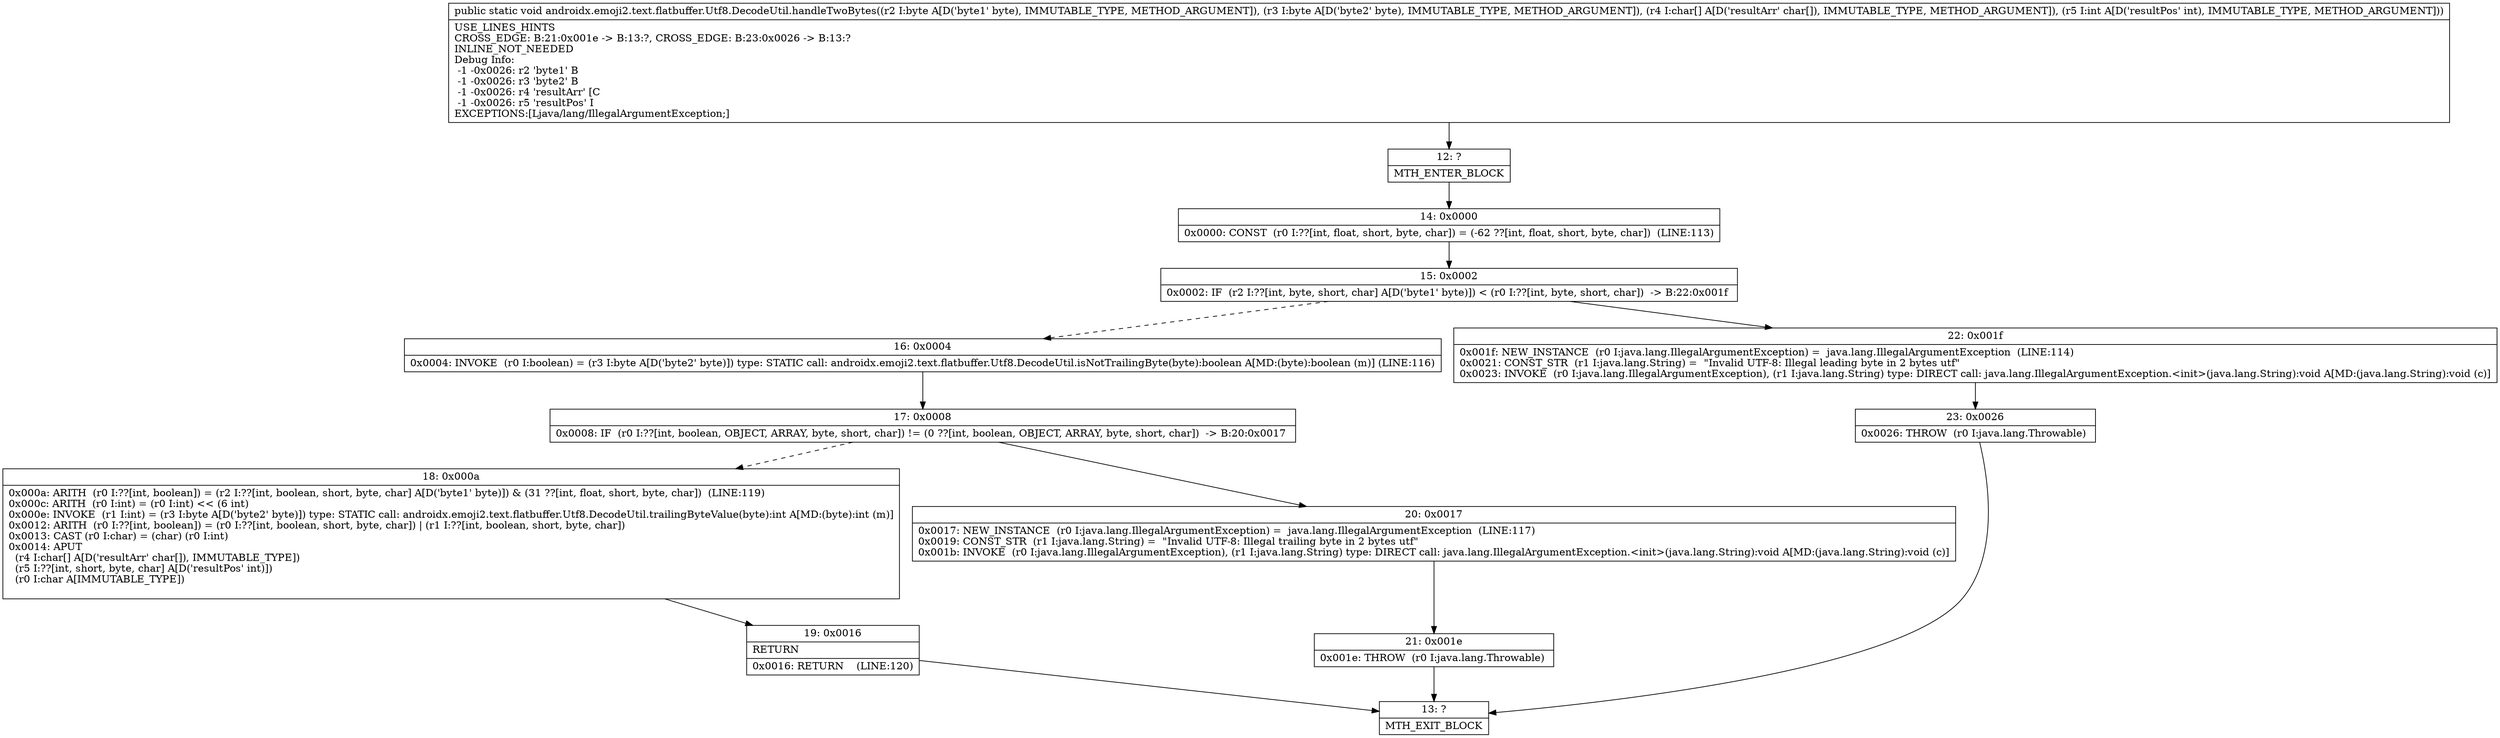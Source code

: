 digraph "CFG forandroidx.emoji2.text.flatbuffer.Utf8.DecodeUtil.handleTwoBytes(BB[CI)V" {
Node_12 [shape=record,label="{12\:\ ?|MTH_ENTER_BLOCK\l}"];
Node_14 [shape=record,label="{14\:\ 0x0000|0x0000: CONST  (r0 I:??[int, float, short, byte, char]) = (\-62 ??[int, float, short, byte, char])  (LINE:113)\l}"];
Node_15 [shape=record,label="{15\:\ 0x0002|0x0002: IF  (r2 I:??[int, byte, short, char] A[D('byte1' byte)]) \< (r0 I:??[int, byte, short, char])  \-\> B:22:0x001f \l}"];
Node_16 [shape=record,label="{16\:\ 0x0004|0x0004: INVOKE  (r0 I:boolean) = (r3 I:byte A[D('byte2' byte)]) type: STATIC call: androidx.emoji2.text.flatbuffer.Utf8.DecodeUtil.isNotTrailingByte(byte):boolean A[MD:(byte):boolean (m)] (LINE:116)\l}"];
Node_17 [shape=record,label="{17\:\ 0x0008|0x0008: IF  (r0 I:??[int, boolean, OBJECT, ARRAY, byte, short, char]) != (0 ??[int, boolean, OBJECT, ARRAY, byte, short, char])  \-\> B:20:0x0017 \l}"];
Node_18 [shape=record,label="{18\:\ 0x000a|0x000a: ARITH  (r0 I:??[int, boolean]) = (r2 I:??[int, boolean, short, byte, char] A[D('byte1' byte)]) & (31 ??[int, float, short, byte, char])  (LINE:119)\l0x000c: ARITH  (r0 I:int) = (r0 I:int) \<\< (6 int) \l0x000e: INVOKE  (r1 I:int) = (r3 I:byte A[D('byte2' byte)]) type: STATIC call: androidx.emoji2.text.flatbuffer.Utf8.DecodeUtil.trailingByteValue(byte):int A[MD:(byte):int (m)]\l0x0012: ARITH  (r0 I:??[int, boolean]) = (r0 I:??[int, boolean, short, byte, char]) \| (r1 I:??[int, boolean, short, byte, char]) \l0x0013: CAST (r0 I:char) = (char) (r0 I:int) \l0x0014: APUT  \l  (r4 I:char[] A[D('resultArr' char[]), IMMUTABLE_TYPE])\l  (r5 I:??[int, short, byte, char] A[D('resultPos' int)])\l  (r0 I:char A[IMMUTABLE_TYPE])\l \l}"];
Node_19 [shape=record,label="{19\:\ 0x0016|RETURN\l|0x0016: RETURN    (LINE:120)\l}"];
Node_13 [shape=record,label="{13\:\ ?|MTH_EXIT_BLOCK\l}"];
Node_20 [shape=record,label="{20\:\ 0x0017|0x0017: NEW_INSTANCE  (r0 I:java.lang.IllegalArgumentException) =  java.lang.IllegalArgumentException  (LINE:117)\l0x0019: CONST_STR  (r1 I:java.lang.String) =  \"Invalid UTF\-8: Illegal trailing byte in 2 bytes utf\" \l0x001b: INVOKE  (r0 I:java.lang.IllegalArgumentException), (r1 I:java.lang.String) type: DIRECT call: java.lang.IllegalArgumentException.\<init\>(java.lang.String):void A[MD:(java.lang.String):void (c)]\l}"];
Node_21 [shape=record,label="{21\:\ 0x001e|0x001e: THROW  (r0 I:java.lang.Throwable) \l}"];
Node_22 [shape=record,label="{22\:\ 0x001f|0x001f: NEW_INSTANCE  (r0 I:java.lang.IllegalArgumentException) =  java.lang.IllegalArgumentException  (LINE:114)\l0x0021: CONST_STR  (r1 I:java.lang.String) =  \"Invalid UTF\-8: Illegal leading byte in 2 bytes utf\" \l0x0023: INVOKE  (r0 I:java.lang.IllegalArgumentException), (r1 I:java.lang.String) type: DIRECT call: java.lang.IllegalArgumentException.\<init\>(java.lang.String):void A[MD:(java.lang.String):void (c)]\l}"];
Node_23 [shape=record,label="{23\:\ 0x0026|0x0026: THROW  (r0 I:java.lang.Throwable) \l}"];
MethodNode[shape=record,label="{public static void androidx.emoji2.text.flatbuffer.Utf8.DecodeUtil.handleTwoBytes((r2 I:byte A[D('byte1' byte), IMMUTABLE_TYPE, METHOD_ARGUMENT]), (r3 I:byte A[D('byte2' byte), IMMUTABLE_TYPE, METHOD_ARGUMENT]), (r4 I:char[] A[D('resultArr' char[]), IMMUTABLE_TYPE, METHOD_ARGUMENT]), (r5 I:int A[D('resultPos' int), IMMUTABLE_TYPE, METHOD_ARGUMENT]))  | USE_LINES_HINTS\lCROSS_EDGE: B:21:0x001e \-\> B:13:?, CROSS_EDGE: B:23:0x0026 \-\> B:13:?\lINLINE_NOT_NEEDED\lDebug Info:\l  \-1 \-0x0026: r2 'byte1' B\l  \-1 \-0x0026: r3 'byte2' B\l  \-1 \-0x0026: r4 'resultArr' [C\l  \-1 \-0x0026: r5 'resultPos' I\lEXCEPTIONS:[Ljava\/lang\/IllegalArgumentException;]\l}"];
MethodNode -> Node_12;Node_12 -> Node_14;
Node_14 -> Node_15;
Node_15 -> Node_16[style=dashed];
Node_15 -> Node_22;
Node_16 -> Node_17;
Node_17 -> Node_18[style=dashed];
Node_17 -> Node_20;
Node_18 -> Node_19;
Node_19 -> Node_13;
Node_20 -> Node_21;
Node_21 -> Node_13;
Node_22 -> Node_23;
Node_23 -> Node_13;
}

